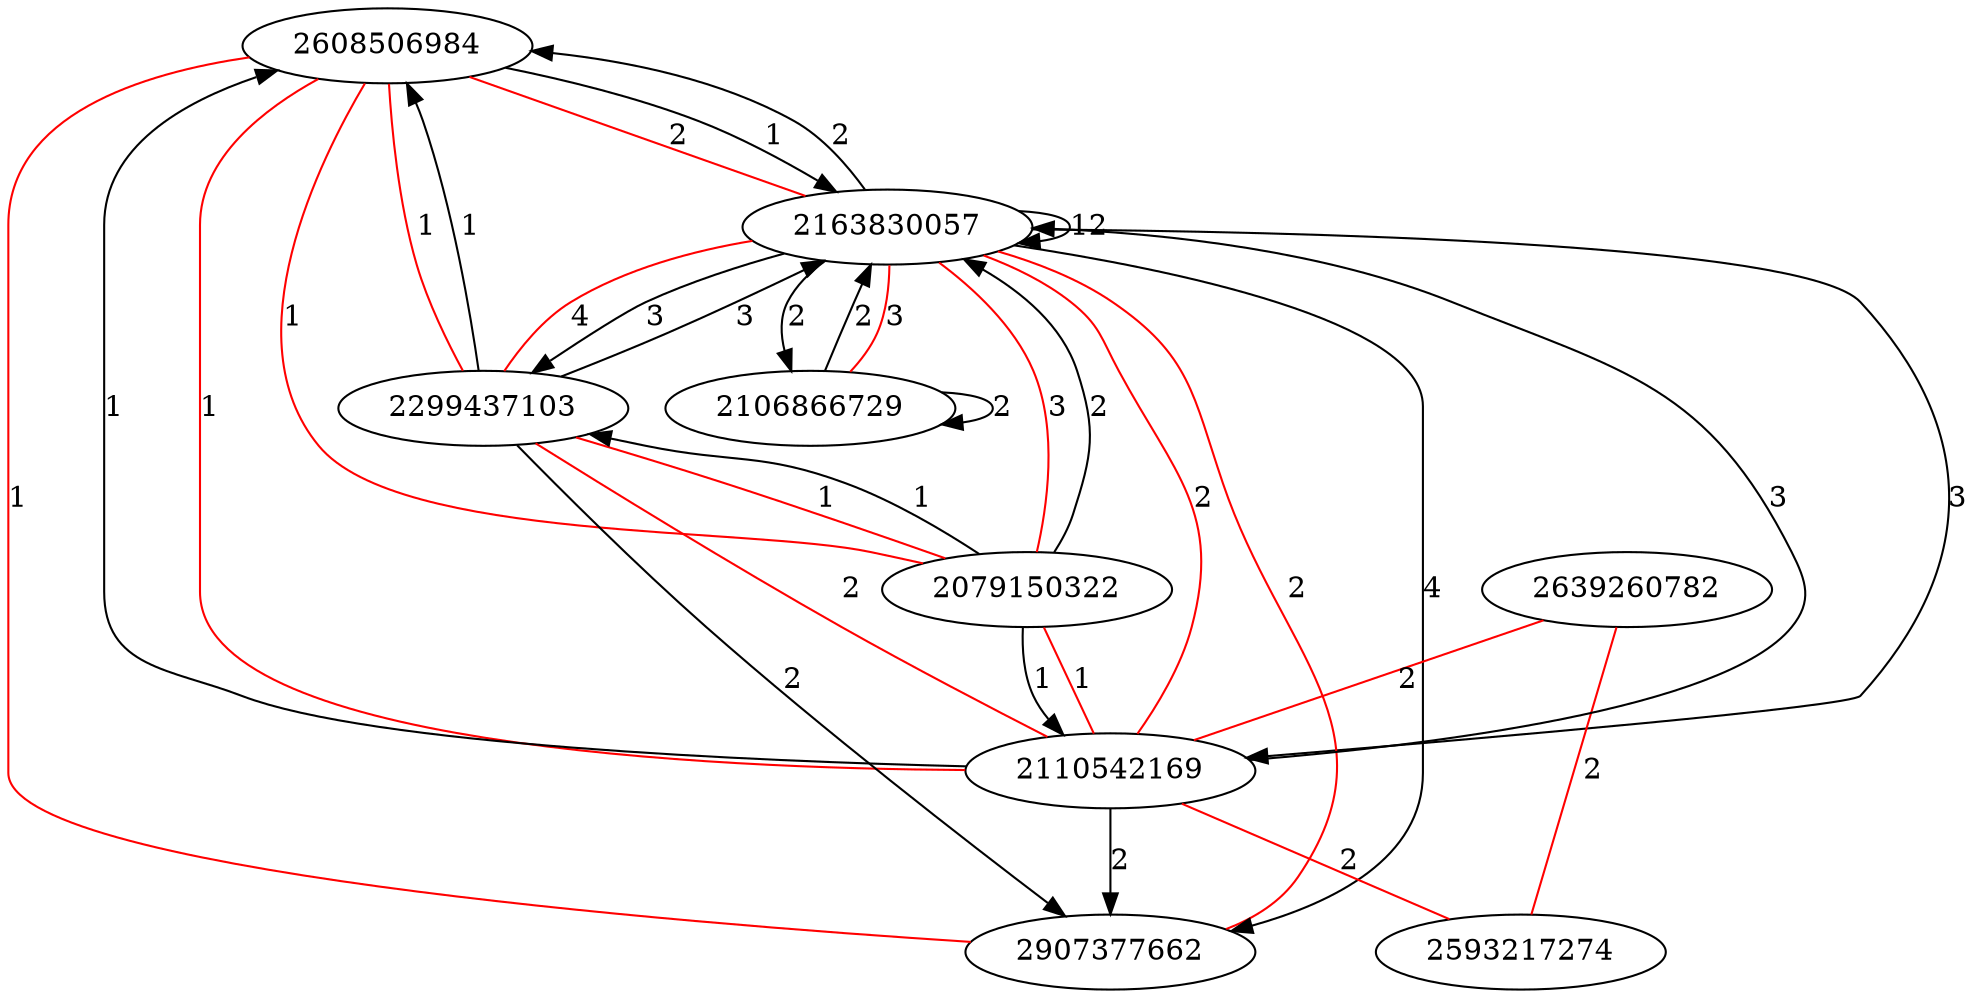 // induced sub graph
digraph {
	2608506984
	2163830057
	2106866729
	2639260782
	2299437103
	2079150322
	2110542169
	2593217274
	2907377662
	subgraph coauth {
		edge [color=red dir=none]
		2608506984 -> 2163830057 [label=2]
		2608506984 -> 2299437103 [label=1]
		2608506984 -> 2079150322 [label=1]
		2608506984 -> 2110542169 [label=1]
		2608506984 -> 2907377662 [label=1]
		2163830057 -> 2106866729 [label=3]
		2163830057 -> 2299437103 [label=4]
		2163830057 -> 2079150322 [label=3]
		2163830057 -> 2110542169 [label=2]
		2163830057 -> 2907377662 [label=2]
		2639260782 -> 2110542169 [label=2]
		2639260782 -> 2593217274 [label=2]
		2299437103 -> 2079150322 [label=1]
		2299437103 -> 2110542169 [label=2]
		2079150322 -> 2110542169 [label=1]
		2110542169 -> 2593217274 [label=2]
	}
	2608506984 -> 2163830057 [label=1]
	2163830057 -> 2608506984 [label=2]
	2163830057 -> 2163830057 [label=12]
	2163830057 -> 2106866729 [label=2]
	2163830057 -> 2299437103 [label=3]
	2163830057 -> 2110542169 [label=3]
	2163830057 -> 2907377662 [label=4]
	2106866729 -> 2163830057 [label=2]
	2106866729 -> 2106866729 [label=2]
	2299437103 -> 2608506984 [label=1]
	2299437103 -> 2163830057 [label=3]
	2299437103 -> 2907377662 [label=2]
	2079150322 -> 2163830057 [label=2]
	2079150322 -> 2299437103 [label=1]
	2079150322 -> 2110542169 [label=1]
	2110542169 -> 2608506984 [label=1]
	2110542169 -> 2163830057 [label=3]
	2110542169 -> 2907377662 [label=2]
	subgraph cit {
	}
}
